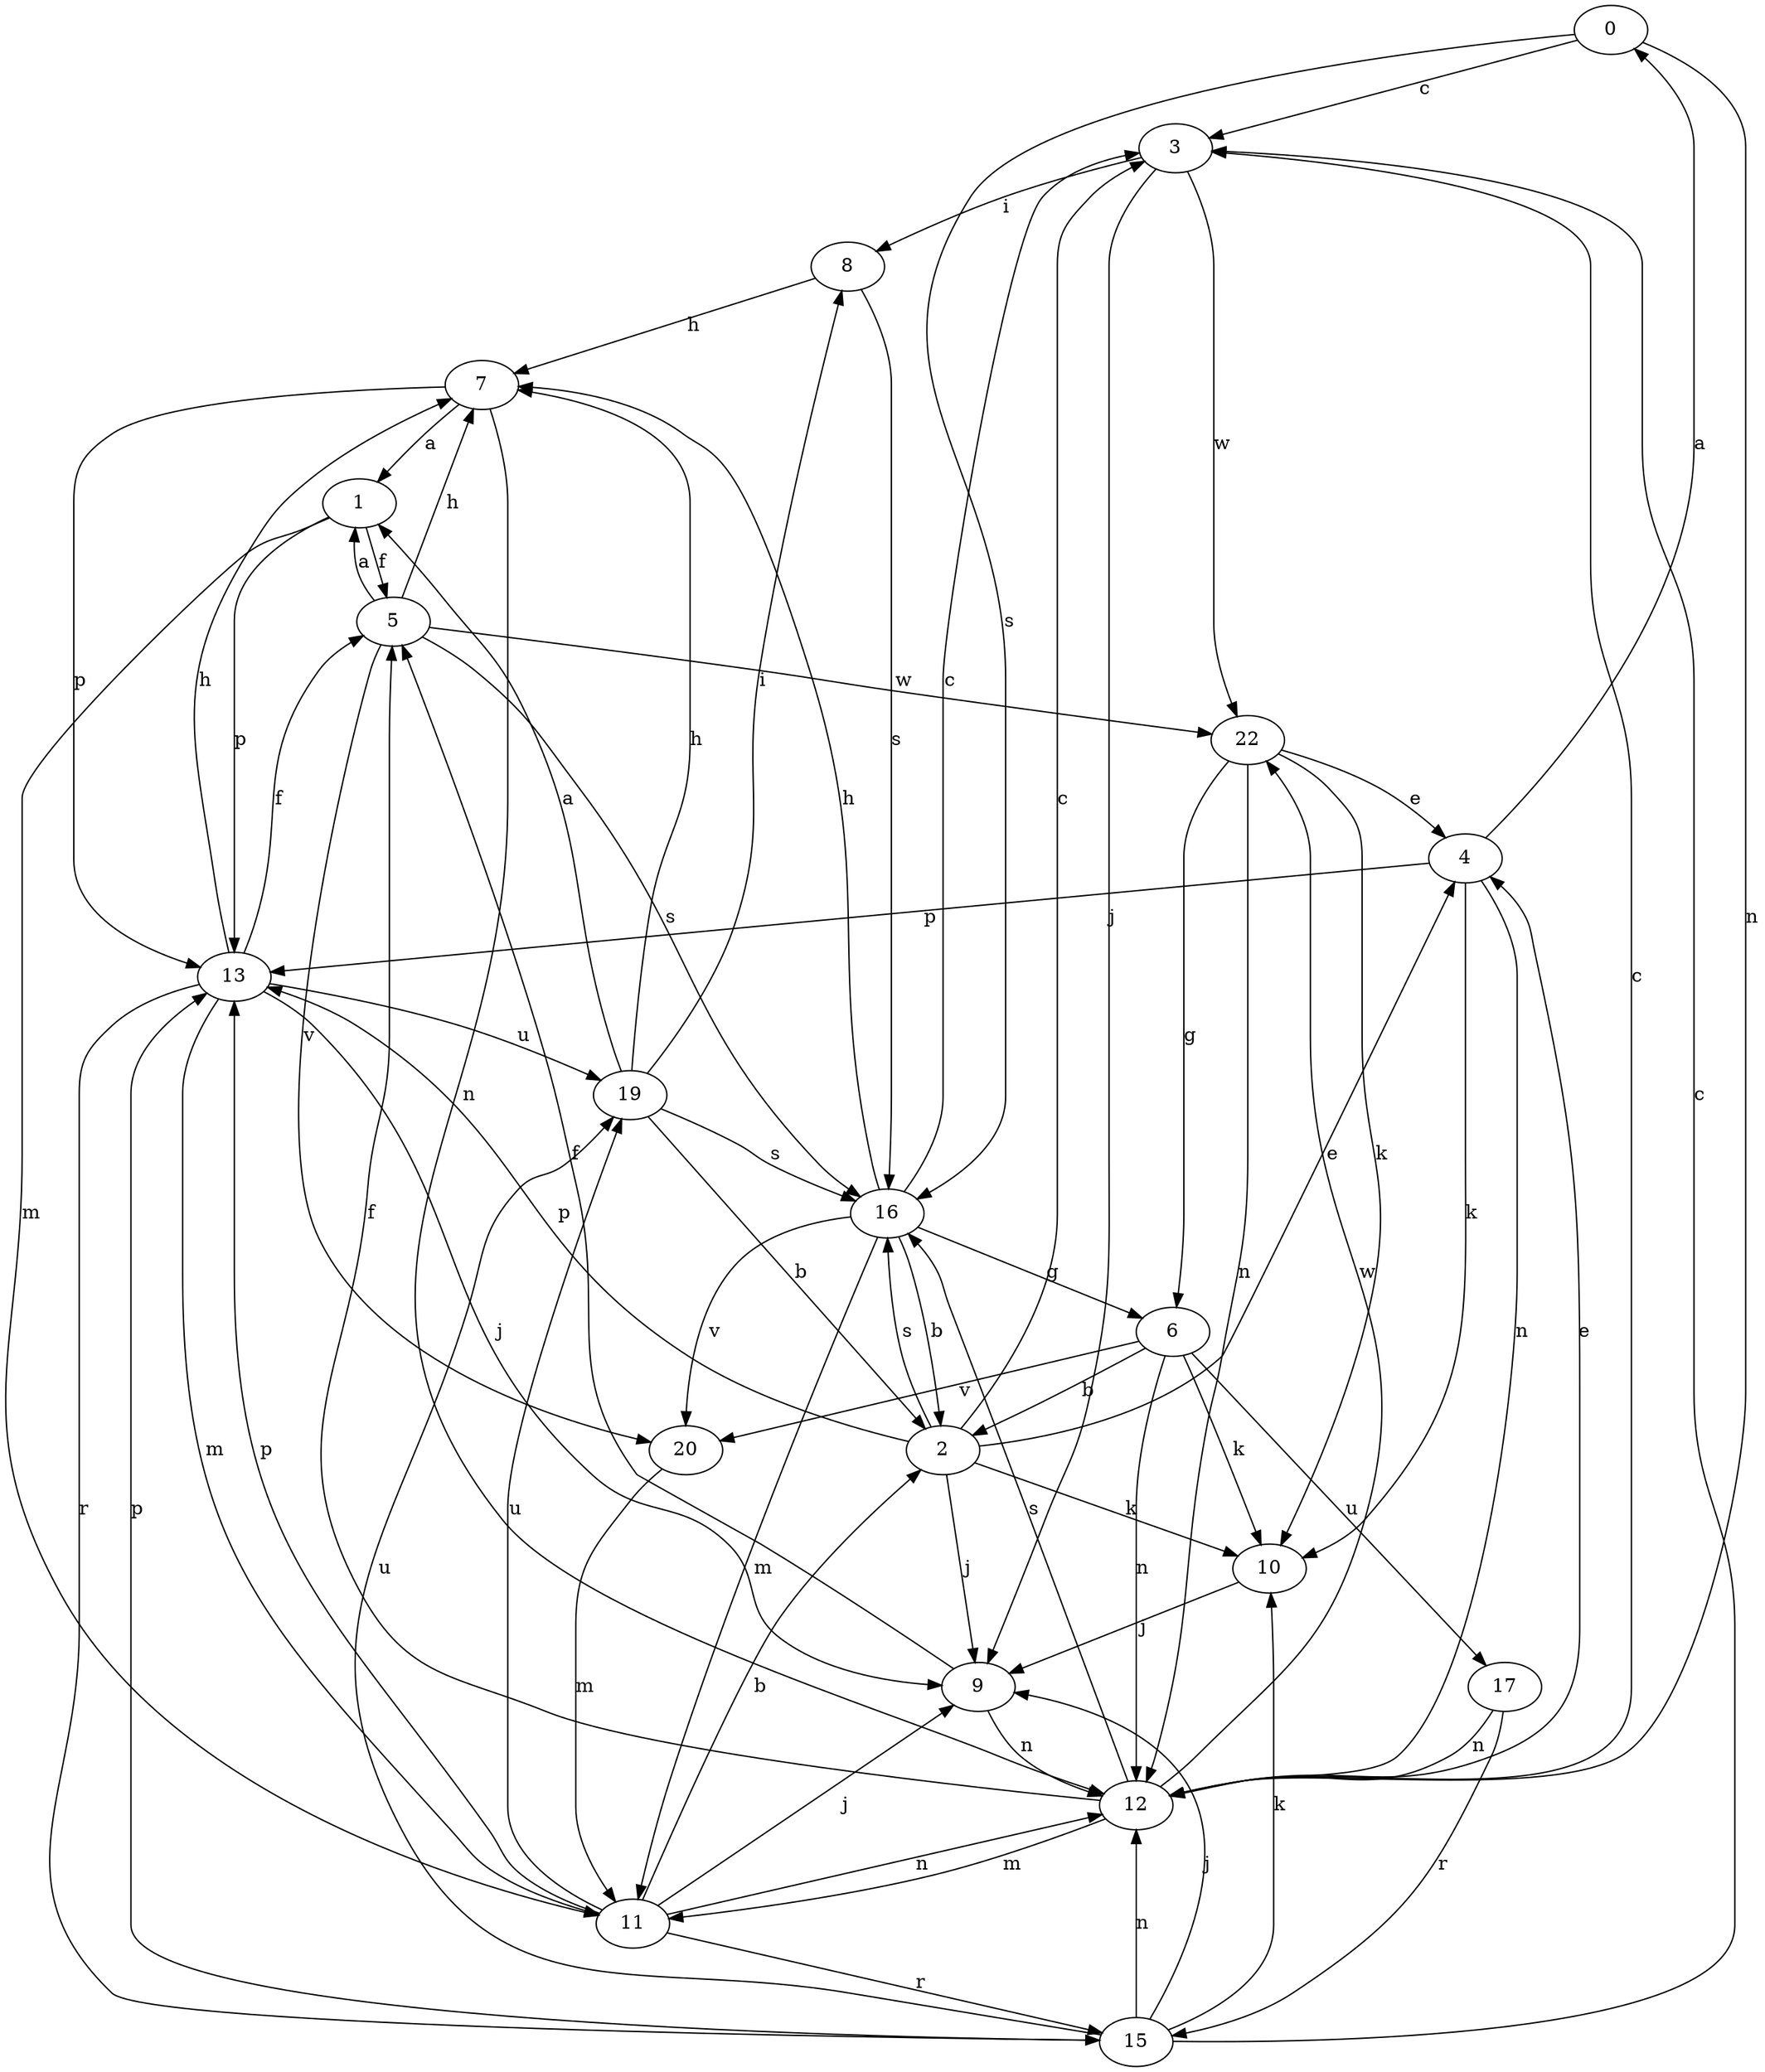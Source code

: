 strict digraph  {
0;
1;
2;
3;
4;
5;
6;
7;
8;
9;
10;
11;
12;
13;
15;
16;
17;
19;
20;
22;
0 -> 3  [label=c];
0 -> 12  [label=n];
0 -> 16  [label=s];
1 -> 5  [label=f];
1 -> 11  [label=m];
1 -> 13  [label=p];
2 -> 3  [label=c];
2 -> 4  [label=e];
2 -> 9  [label=j];
2 -> 10  [label=k];
2 -> 13  [label=p];
2 -> 16  [label=s];
3 -> 8  [label=i];
3 -> 9  [label=j];
3 -> 22  [label=w];
4 -> 0  [label=a];
4 -> 10  [label=k];
4 -> 12  [label=n];
4 -> 13  [label=p];
5 -> 1  [label=a];
5 -> 7  [label=h];
5 -> 16  [label=s];
5 -> 20  [label=v];
5 -> 22  [label=w];
6 -> 2  [label=b];
6 -> 10  [label=k];
6 -> 12  [label=n];
6 -> 17  [label=u];
6 -> 20  [label=v];
7 -> 1  [label=a];
7 -> 12  [label=n];
7 -> 13  [label=p];
8 -> 7  [label=h];
8 -> 16  [label=s];
9 -> 5  [label=f];
9 -> 12  [label=n];
10 -> 9  [label=j];
11 -> 2  [label=b];
11 -> 9  [label=j];
11 -> 12  [label=n];
11 -> 13  [label=p];
11 -> 15  [label=r];
11 -> 19  [label=u];
12 -> 3  [label=c];
12 -> 4  [label=e];
12 -> 5  [label=f];
12 -> 11  [label=m];
12 -> 16  [label=s];
12 -> 22  [label=w];
13 -> 5  [label=f];
13 -> 7  [label=h];
13 -> 9  [label=j];
13 -> 11  [label=m];
13 -> 15  [label=r];
13 -> 19  [label=u];
15 -> 3  [label=c];
15 -> 9  [label=j];
15 -> 10  [label=k];
15 -> 12  [label=n];
15 -> 13  [label=p];
15 -> 19  [label=u];
16 -> 2  [label=b];
16 -> 3  [label=c];
16 -> 6  [label=g];
16 -> 7  [label=h];
16 -> 11  [label=m];
16 -> 20  [label=v];
17 -> 12  [label=n];
17 -> 15  [label=r];
19 -> 1  [label=a];
19 -> 2  [label=b];
19 -> 7  [label=h];
19 -> 8  [label=i];
19 -> 16  [label=s];
20 -> 11  [label=m];
22 -> 4  [label=e];
22 -> 6  [label=g];
22 -> 10  [label=k];
22 -> 12  [label=n];
}
